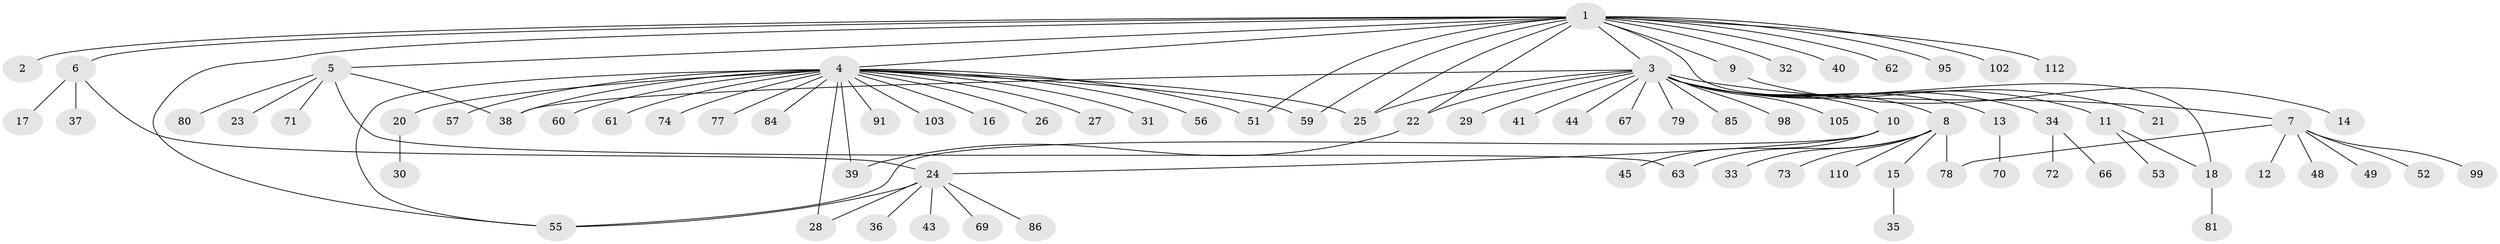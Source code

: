 // original degree distribution, {18: 0.017241379310344827, 1: 0.5689655172413793, 19: 0.008620689655172414, 7: 0.034482758620689655, 4: 0.04310344827586207, 2: 0.22413793103448276, 3: 0.07758620689655173, 8: 0.008620689655172414, 5: 0.017241379310344827}
// Generated by graph-tools (version 1.1) at 2025/18/03/04/25 18:18:00]
// undirected, 81 vertices, 96 edges
graph export_dot {
graph [start="1"]
  node [color=gray90,style=filled];
  1;
  2;
  3;
  4 [super="+19"];
  5;
  6;
  7;
  8;
  9;
  10;
  11;
  12;
  13;
  14;
  15;
  16 [super="+94"];
  17;
  18;
  20 [super="+115"];
  21;
  22 [super="+54"];
  23;
  24;
  25 [super="+42+50"];
  26;
  27;
  28;
  29;
  30;
  31 [super="+76"];
  32;
  33;
  34;
  35;
  36;
  37 [super="+68"];
  38 [super="+75+83+58"];
  39 [super="+47"];
  40;
  41;
  43;
  44 [super="+64+107"];
  45 [super="+82"];
  48;
  49;
  51;
  52;
  53;
  55 [super="+109"];
  56;
  57;
  59;
  60;
  61;
  62;
  63 [super="+92+88+96"];
  66;
  67;
  69;
  70 [super="+114"];
  71 [super="+89"];
  72;
  73;
  74;
  77;
  78 [super="+93"];
  79;
  80 [super="+106"];
  81 [super="+111"];
  84;
  85;
  86 [super="+101"];
  91;
  95;
  98;
  99;
  102;
  103;
  105;
  110 [super="+116"];
  112;
  1 -- 2;
  1 -- 3;
  1 -- 4;
  1 -- 5;
  1 -- 6;
  1 -- 9;
  1 -- 18;
  1 -- 25;
  1 -- 32;
  1 -- 40;
  1 -- 51;
  1 -- 55;
  1 -- 59;
  1 -- 62;
  1 -- 95;
  1 -- 102;
  1 -- 112;
  1 -- 22;
  3 -- 7;
  3 -- 8;
  3 -- 10;
  3 -- 11;
  3 -- 13;
  3 -- 21;
  3 -- 22;
  3 -- 29;
  3 -- 34;
  3 -- 41;
  3 -- 44;
  3 -- 67;
  3 -- 79;
  3 -- 85;
  3 -- 98;
  3 -- 105;
  3 -- 38;
  3 -- 25;
  4 -- 16;
  4 -- 20;
  4 -- 25;
  4 -- 26;
  4 -- 27;
  4 -- 28;
  4 -- 38 [weight=2];
  4 -- 51;
  4 -- 56;
  4 -- 57;
  4 -- 60;
  4 -- 74;
  4 -- 84;
  4 -- 91;
  4 -- 103;
  4 -- 55;
  4 -- 61;
  4 -- 39;
  4 -- 59;
  4 -- 77;
  4 -- 31;
  5 -- 23;
  5 -- 38 [weight=2];
  5 -- 63;
  5 -- 71;
  5 -- 80;
  6 -- 17;
  6 -- 24;
  6 -- 37;
  7 -- 12;
  7 -- 48;
  7 -- 49;
  7 -- 52;
  7 -- 99;
  7 -- 78;
  8 -- 15;
  8 -- 33;
  8 -- 63;
  8 -- 73;
  8 -- 78;
  8 -- 110;
  9 -- 14;
  10 -- 24;
  10 -- 45;
  10 -- 55;
  11 -- 18;
  11 -- 53;
  13 -- 70;
  15 -- 35;
  18 -- 81;
  20 -- 30;
  22 -- 39;
  24 -- 28;
  24 -- 36;
  24 -- 43;
  24 -- 69;
  24 -- 86;
  24 -- 55;
  34 -- 66;
  34 -- 72;
}
